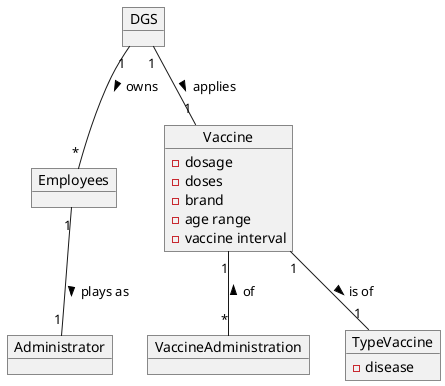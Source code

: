 @startuml

object DGS
object Employees
object Administrator
object Vaccine{
-dosage
-doses
-brand
-age range
-vaccine interval

}
object VaccineAdministration
object TypeVaccine{
-disease
}


DGS"1" -- "*"Employees : > owns
DGS "1"--"1" Vaccine : > applies
Vaccine"1" --"1" TypeVaccine:> is of
Vaccine"1" -- "*"VaccineAdministration: < of
Employees"1"--"1" Administrator: > plays as

@enduml